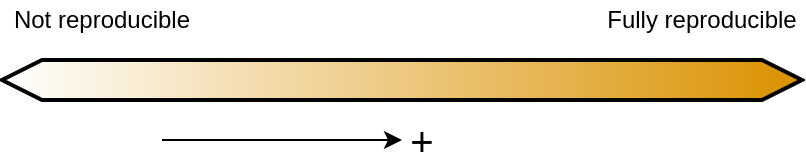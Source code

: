 <mxfile version="17.4.2" type="device" pages="2"><diagram id="XLKG7mLOOFjCVOf7XONL" name="Spectrum Reproducibility"><mxGraphModel dx="854" dy="552" grid="1" gridSize="10" guides="1" tooltips="1" connect="1" arrows="1" fold="1" page="1" pageScale="1" pageWidth="850" pageHeight="1100" math="0" shadow="0"><root><mxCell id="0"/><mxCell id="1" parent="0"/><mxCell id="Db8wOgN2NZyHp10Jskv9-10" value="" style="group" parent="1" vertex="1" connectable="0"><mxGeometry x="120" y="300" width="400" height="80" as="geometry"/></mxCell><mxCell id="Db8wOgN2NZyHp10Jskv9-3" value="" style="shape=hexagon;perimeter=hexagonPerimeter2;whiteSpace=wrap;html=1;fixedSize=1;strokeWidth=2;size=20;gradientColor=#da9100;gradientDirection=east;" parent="Db8wOgN2NZyHp10Jskv9-10" vertex="1"><mxGeometry y="30" width="400" height="20" as="geometry"/></mxCell><mxCell id="Db8wOgN2NZyHp10Jskv9-4" value="Not reproducible" style="text;html=1;strokeColor=none;fillColor=none;align=center;verticalAlign=middle;whiteSpace=wrap;rounded=0;" parent="Db8wOgN2NZyHp10Jskv9-10" vertex="1"><mxGeometry width="100" height="20" as="geometry"/></mxCell><mxCell id="Db8wOgN2NZyHp10Jskv9-5" value="Fully reproducible" style="text;html=1;strokeColor=none;fillColor=none;align=center;verticalAlign=middle;whiteSpace=wrap;rounded=0;" parent="Db8wOgN2NZyHp10Jskv9-10" vertex="1"><mxGeometry x="300" width="100" height="20" as="geometry"/></mxCell><mxCell id="Db8wOgN2NZyHp10Jskv9-6" value="" style="endArrow=classic;html=1;rounded=0;" parent="Db8wOgN2NZyHp10Jskv9-10" edge="1"><mxGeometry width="50" height="50" relative="1" as="geometry"><mxPoint x="80" y="70" as="sourcePoint"/><mxPoint x="200" y="70" as="targetPoint"/></mxGeometry></mxCell><mxCell id="Db8wOgN2NZyHp10Jskv9-7" value="&lt;font style=&quot;font-size: 20px&quot;&gt;+&lt;/font&gt;" style="text;html=1;strokeColor=none;fillColor=none;align=center;verticalAlign=middle;whiteSpace=wrap;rounded=0;fontSize=12;" parent="Db8wOgN2NZyHp10Jskv9-10" vertex="1"><mxGeometry x="200" y="60" width="20" height="20" as="geometry"/></mxCell></root></mxGraphModel></diagram><diagram name="Spectrum Open Science" id="FlNQdm-qyG_2EBm7HK_g"><mxGraphModel dx="854" dy="552" grid="1" gridSize="10" guides="1" tooltips="1" connect="1" arrows="1" fold="1" page="1" pageScale="1" pageWidth="850" pageHeight="1100" math="0" shadow="0"><root><mxCell id="jB0XUdOEub59MDiTnakK-0"/><mxCell id="jB0XUdOEub59MDiTnakK-1" parent="jB0XUdOEub59MDiTnakK-0"/><mxCell id="jB0XUdOEub59MDiTnakK-2" value="" style="group" vertex="1" connectable="0" parent="jB0XUdOEub59MDiTnakK-1"><mxGeometry x="120" y="120" width="400" height="80" as="geometry"/></mxCell><mxCell id="jB0XUdOEub59MDiTnakK-3" value="" style="shape=hexagon;perimeter=hexagonPerimeter2;whiteSpace=wrap;html=1;fixedSize=1;strokeWidth=2;size=20;gradientColor=#da9100;gradientDirection=east;" vertex="1" parent="jB0XUdOEub59MDiTnakK-2"><mxGeometry y="30" width="400" height="20" as="geometry"/></mxCell><mxCell id="jB0XUdOEub59MDiTnakK-4" value="Closed" style="text;html=1;strokeColor=none;fillColor=none;align=center;verticalAlign=middle;whiteSpace=wrap;rounded=0;" vertex="1" parent="jB0XUdOEub59MDiTnakK-2"><mxGeometry width="40" height="20" as="geometry"/></mxCell><mxCell id="jB0XUdOEub59MDiTnakK-5" value="Open" style="text;html=1;strokeColor=none;fillColor=none;align=center;verticalAlign=middle;whiteSpace=wrap;rounded=0;" vertex="1" parent="jB0XUdOEub59MDiTnakK-2"><mxGeometry x="360" width="40" height="20" as="geometry"/></mxCell><mxCell id="jB0XUdOEub59MDiTnakK-6" value="" style="endArrow=classic;html=1;rounded=0;" edge="1" parent="jB0XUdOEub59MDiTnakK-2"><mxGeometry width="50" height="50" relative="1" as="geometry"><mxPoint x="80" y="70" as="sourcePoint"/><mxPoint x="200" y="70" as="targetPoint"/></mxGeometry></mxCell><mxCell id="jB0XUdOEub59MDiTnakK-7" value="&lt;font style=&quot;font-size: 20px&quot;&gt;+&lt;/font&gt;" style="text;html=1;strokeColor=none;fillColor=none;align=center;verticalAlign=middle;whiteSpace=wrap;rounded=0;fontSize=12;" vertex="1" parent="jB0XUdOEub59MDiTnakK-2"><mxGeometry x="200" y="60" width="20" height="20" as="geometry"/></mxCell></root></mxGraphModel></diagram></mxfile>